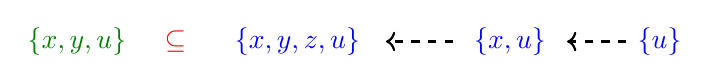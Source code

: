 \begin{tikzpicture}[scale=0.1]
  \tikzstyle{every node}+=[inner sep=0pt]
  \draw (-30,0) node {\textit{\textcolor{Green}{$\{x,y,u\}$}}};
  \node (xy) at (-10,0) {};  
  \draw (-17.5,0) node {\textcolor{red}{$\subseteq$}};
  \draw (-2,0) node {\textit{\textcolor{blue}{$\{x,y,z,u\}$}}};
  \node (xmax) at (9,0) {};  
  \node (x+uP) at (18,0) {};  
  \draw (25,0) node {\textit{\textcolor{blue}{$\{x,u\}$}}};
  \node (x+u) at (32,0) {}; 
  \draw (44,0) node {\textit{\textcolor{blue}{$\{u\}$}}};
  \node (u) at (40,0) {};  
  
  \draw[->,thick,dashed] (u) -- (x+u) ;
  \draw[->,thick,dashed] (x+uP) -- (xmax) ;
\end{tikzpicture}
